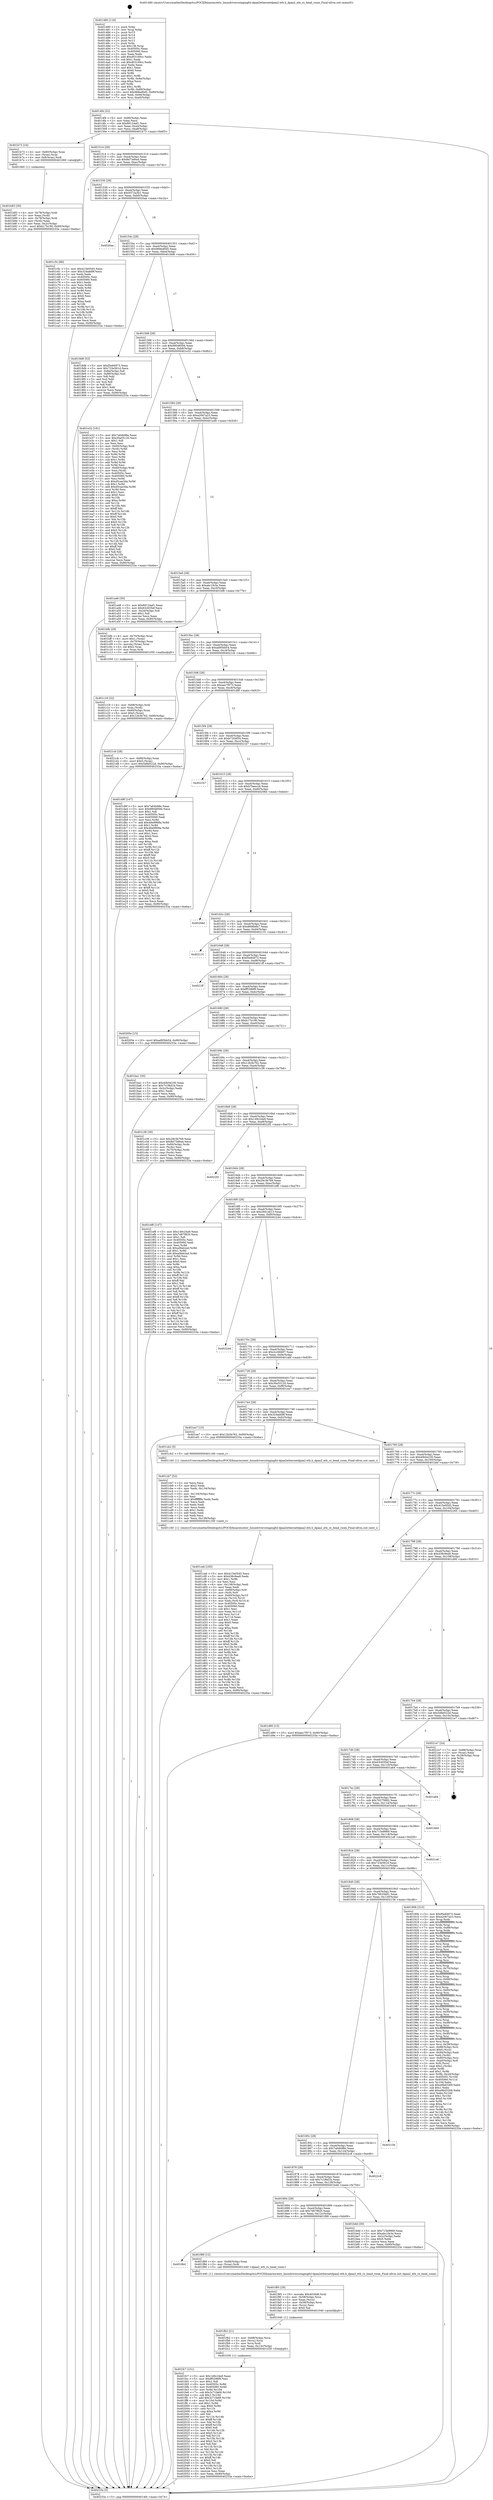 digraph "0x401480" {
  label = "0x401480 (/mnt/c/Users/mathe/Desktop/tcc/POCII/binaries/extr_linuxdriversstagingfsl-dpaa2ethernetdpaa2-eth.h_dpaa2_eth_rx_head_room_Final-ollvm.out::main(0))"
  labelloc = "t"
  node[shape=record]

  Entry [label="",width=0.3,height=0.3,shape=circle,fillcolor=black,style=filled]
  "0x4014f4" [label="{
     0x4014f4 [32]\l
     | [instrs]\l
     &nbsp;&nbsp;0x4014f4 \<+6\>: mov -0x90(%rbp),%eax\l
     &nbsp;&nbsp;0x4014fa \<+2\>: mov %eax,%ecx\l
     &nbsp;&nbsp;0x4014fc \<+6\>: sub $0x89124af1,%ecx\l
     &nbsp;&nbsp;0x401502 \<+6\>: mov %eax,-0xa4(%rbp)\l
     &nbsp;&nbsp;0x401508 \<+6\>: mov %ecx,-0xa8(%rbp)\l
     &nbsp;&nbsp;0x40150e \<+6\>: je 0000000000401b73 \<main+0x6f3\>\l
  }"]
  "0x401b73" [label="{
     0x401b73 [16]\l
     | [instrs]\l
     &nbsp;&nbsp;0x401b73 \<+4\>: mov -0x80(%rbp),%rax\l
     &nbsp;&nbsp;0x401b77 \<+3\>: mov (%rax),%rax\l
     &nbsp;&nbsp;0x401b7a \<+4\>: mov 0x8(%rax),%rdi\l
     &nbsp;&nbsp;0x401b7e \<+5\>: call 0000000000401060 \<atoi@plt\>\l
     | [calls]\l
     &nbsp;&nbsp;0x401060 \{1\} (unknown)\l
  }"]
  "0x401514" [label="{
     0x401514 [28]\l
     | [instrs]\l
     &nbsp;&nbsp;0x401514 \<+5\>: jmp 0000000000401519 \<main+0x99\>\l
     &nbsp;&nbsp;0x401519 \<+6\>: mov -0xa4(%rbp),%eax\l
     &nbsp;&nbsp;0x40151f \<+5\>: sub $0x8d73d6a4,%eax\l
     &nbsp;&nbsp;0x401524 \<+6\>: mov %eax,-0xac(%rbp)\l
     &nbsp;&nbsp;0x40152a \<+6\>: je 0000000000401c5c \<main+0x7dc\>\l
  }"]
  Exit [label="",width=0.3,height=0.3,shape=circle,fillcolor=black,style=filled,peripheries=2]
  "0x401c5c" [label="{
     0x401c5c [86]\l
     | [instrs]\l
     &nbsp;&nbsp;0x401c5c \<+5\>: mov $0x415e05d3,%eax\l
     &nbsp;&nbsp;0x401c61 \<+5\>: mov $0x324add9f,%ecx\l
     &nbsp;&nbsp;0x401c66 \<+2\>: xor %edx,%edx\l
     &nbsp;&nbsp;0x401c68 \<+7\>: mov 0x40505c,%esi\l
     &nbsp;&nbsp;0x401c6f \<+7\>: mov 0x405060,%edi\l
     &nbsp;&nbsp;0x401c76 \<+3\>: sub $0x1,%edx\l
     &nbsp;&nbsp;0x401c79 \<+3\>: mov %esi,%r8d\l
     &nbsp;&nbsp;0x401c7c \<+3\>: add %edx,%r8d\l
     &nbsp;&nbsp;0x401c7f \<+4\>: imul %r8d,%esi\l
     &nbsp;&nbsp;0x401c83 \<+3\>: and $0x1,%esi\l
     &nbsp;&nbsp;0x401c86 \<+3\>: cmp $0x0,%esi\l
     &nbsp;&nbsp;0x401c89 \<+4\>: sete %r9b\l
     &nbsp;&nbsp;0x401c8d \<+3\>: cmp $0xa,%edi\l
     &nbsp;&nbsp;0x401c90 \<+4\>: setl %r10b\l
     &nbsp;&nbsp;0x401c94 \<+3\>: mov %r9b,%r11b\l
     &nbsp;&nbsp;0x401c97 \<+3\>: and %r10b,%r11b\l
     &nbsp;&nbsp;0x401c9a \<+3\>: xor %r10b,%r9b\l
     &nbsp;&nbsp;0x401c9d \<+3\>: or %r9b,%r11b\l
     &nbsp;&nbsp;0x401ca0 \<+4\>: test $0x1,%r11b\l
     &nbsp;&nbsp;0x401ca4 \<+3\>: cmovne %ecx,%eax\l
     &nbsp;&nbsp;0x401ca7 \<+6\>: mov %eax,-0x90(%rbp)\l
     &nbsp;&nbsp;0x401cad \<+5\>: jmp 000000000040233a \<main+0xeba\>\l
  }"]
  "0x401530" [label="{
     0x401530 [28]\l
     | [instrs]\l
     &nbsp;&nbsp;0x401530 \<+5\>: jmp 0000000000401535 \<main+0xb5\>\l
     &nbsp;&nbsp;0x401535 \<+6\>: mov -0xa4(%rbp),%eax\l
     &nbsp;&nbsp;0x40153b \<+5\>: sub $0x9372a3b1,%eax\l
     &nbsp;&nbsp;0x401540 \<+6\>: mov %eax,-0xb0(%rbp)\l
     &nbsp;&nbsp;0x401546 \<+6\>: je 00000000004020aa \<main+0xc2a\>\l
  }"]
  "0x401fc7" [label="{
     0x401fc7 [151]\l
     | [instrs]\l
     &nbsp;&nbsp;0x401fc7 \<+5\>: mov $0x149c24a9,%eax\l
     &nbsp;&nbsp;0x401fcc \<+5\>: mov $0xff5296f9,%esi\l
     &nbsp;&nbsp;0x401fd1 \<+2\>: mov $0x1,%dl\l
     &nbsp;&nbsp;0x401fd3 \<+8\>: mov 0x40505c,%r8d\l
     &nbsp;&nbsp;0x401fdb \<+8\>: mov 0x405060,%r9d\l
     &nbsp;&nbsp;0x401fe3 \<+3\>: mov %r8d,%r10d\l
     &nbsp;&nbsp;0x401fe6 \<+7\>: sub $0x3c71fa69,%r10d\l
     &nbsp;&nbsp;0x401fed \<+4\>: sub $0x1,%r10d\l
     &nbsp;&nbsp;0x401ff1 \<+7\>: add $0x3c71fa69,%r10d\l
     &nbsp;&nbsp;0x401ff8 \<+4\>: imul %r10d,%r8d\l
     &nbsp;&nbsp;0x401ffc \<+4\>: and $0x1,%r8d\l
     &nbsp;&nbsp;0x402000 \<+4\>: cmp $0x0,%r8d\l
     &nbsp;&nbsp;0x402004 \<+4\>: sete %r11b\l
     &nbsp;&nbsp;0x402008 \<+4\>: cmp $0xa,%r9d\l
     &nbsp;&nbsp;0x40200c \<+3\>: setl %bl\l
     &nbsp;&nbsp;0x40200f \<+3\>: mov %r11b,%r14b\l
     &nbsp;&nbsp;0x402012 \<+4\>: xor $0xff,%r14b\l
     &nbsp;&nbsp;0x402016 \<+3\>: mov %bl,%r15b\l
     &nbsp;&nbsp;0x402019 \<+4\>: xor $0xff,%r15b\l
     &nbsp;&nbsp;0x40201d \<+3\>: xor $0x0,%dl\l
     &nbsp;&nbsp;0x402020 \<+3\>: mov %r14b,%r12b\l
     &nbsp;&nbsp;0x402023 \<+4\>: and $0x0,%r12b\l
     &nbsp;&nbsp;0x402027 \<+3\>: and %dl,%r11b\l
     &nbsp;&nbsp;0x40202a \<+3\>: mov %r15b,%r13b\l
     &nbsp;&nbsp;0x40202d \<+4\>: and $0x0,%r13b\l
     &nbsp;&nbsp;0x402031 \<+2\>: and %dl,%bl\l
     &nbsp;&nbsp;0x402033 \<+3\>: or %r11b,%r12b\l
     &nbsp;&nbsp;0x402036 \<+3\>: or %bl,%r13b\l
     &nbsp;&nbsp;0x402039 \<+3\>: xor %r13b,%r12b\l
     &nbsp;&nbsp;0x40203c \<+3\>: or %r15b,%r14b\l
     &nbsp;&nbsp;0x40203f \<+4\>: xor $0xff,%r14b\l
     &nbsp;&nbsp;0x402043 \<+3\>: or $0x0,%dl\l
     &nbsp;&nbsp;0x402046 \<+3\>: and %dl,%r14b\l
     &nbsp;&nbsp;0x402049 \<+3\>: or %r14b,%r12b\l
     &nbsp;&nbsp;0x40204c \<+4\>: test $0x1,%r12b\l
     &nbsp;&nbsp;0x402050 \<+3\>: cmovne %esi,%eax\l
     &nbsp;&nbsp;0x402053 \<+6\>: mov %eax,-0x90(%rbp)\l
     &nbsp;&nbsp;0x402059 \<+5\>: jmp 000000000040233a \<main+0xeba\>\l
  }"]
  "0x4020aa" [label="{
     0x4020aa\l
  }", style=dashed]
  "0x40154c" [label="{
     0x40154c [28]\l
     | [instrs]\l
     &nbsp;&nbsp;0x40154c \<+5\>: jmp 0000000000401551 \<main+0xd1\>\l
     &nbsp;&nbsp;0x401551 \<+6\>: mov -0xa4(%rbp),%eax\l
     &nbsp;&nbsp;0x401557 \<+5\>: sub $0x968ed0d5,%eax\l
     &nbsp;&nbsp;0x40155c \<+6\>: mov %eax,-0xb4(%rbp)\l
     &nbsp;&nbsp;0x401562 \<+6\>: je 00000000004018d6 \<main+0x456\>\l
  }"]
  "0x401fb2" [label="{
     0x401fb2 [21]\l
     | [instrs]\l
     &nbsp;&nbsp;0x401fb2 \<+4\>: mov -0x68(%rbp),%rcx\l
     &nbsp;&nbsp;0x401fb6 \<+3\>: mov (%rcx),%rcx\l
     &nbsp;&nbsp;0x401fb9 \<+3\>: mov %rcx,%rdi\l
     &nbsp;&nbsp;0x401fbc \<+6\>: mov %eax,-0x13c(%rbp)\l
     &nbsp;&nbsp;0x401fc2 \<+5\>: call 0000000000401030 \<free@plt\>\l
     | [calls]\l
     &nbsp;&nbsp;0x401030 \{1\} (unknown)\l
  }"]
  "0x4018d6" [label="{
     0x4018d6 [53]\l
     | [instrs]\l
     &nbsp;&nbsp;0x4018d6 \<+5\>: mov $0xf5e84973,%eax\l
     &nbsp;&nbsp;0x4018db \<+5\>: mov $0x723e561d,%ecx\l
     &nbsp;&nbsp;0x4018e0 \<+6\>: mov -0x8a(%rbp),%dl\l
     &nbsp;&nbsp;0x4018e6 \<+7\>: mov -0x89(%rbp),%sil\l
     &nbsp;&nbsp;0x4018ed \<+3\>: mov %dl,%dil\l
     &nbsp;&nbsp;0x4018f0 \<+3\>: and %sil,%dil\l
     &nbsp;&nbsp;0x4018f3 \<+3\>: xor %sil,%dl\l
     &nbsp;&nbsp;0x4018f6 \<+3\>: or %dl,%dil\l
     &nbsp;&nbsp;0x4018f9 \<+4\>: test $0x1,%dil\l
     &nbsp;&nbsp;0x4018fd \<+3\>: cmovne %ecx,%eax\l
     &nbsp;&nbsp;0x401900 \<+6\>: mov %eax,-0x90(%rbp)\l
     &nbsp;&nbsp;0x401906 \<+5\>: jmp 000000000040233a \<main+0xeba\>\l
  }"]
  "0x401568" [label="{
     0x401568 [28]\l
     | [instrs]\l
     &nbsp;&nbsp;0x401568 \<+5\>: jmp 000000000040156d \<main+0xed\>\l
     &nbsp;&nbsp;0x40156d \<+6\>: mov -0xa4(%rbp),%eax\l
     &nbsp;&nbsp;0x401573 \<+5\>: sub $0x99048594,%eax\l
     &nbsp;&nbsp;0x401578 \<+6\>: mov %eax,-0xb8(%rbp)\l
     &nbsp;&nbsp;0x40157e \<+6\>: je 0000000000401e32 \<main+0x9b2\>\l
  }"]
  "0x40233a" [label="{
     0x40233a [5]\l
     | [instrs]\l
     &nbsp;&nbsp;0x40233a \<+5\>: jmp 00000000004014f4 \<main+0x74\>\l
  }"]
  "0x401480" [label="{
     0x401480 [116]\l
     | [instrs]\l
     &nbsp;&nbsp;0x401480 \<+1\>: push %rbp\l
     &nbsp;&nbsp;0x401481 \<+3\>: mov %rsp,%rbp\l
     &nbsp;&nbsp;0x401484 \<+2\>: push %r15\l
     &nbsp;&nbsp;0x401486 \<+2\>: push %r14\l
     &nbsp;&nbsp;0x401488 \<+2\>: push %r13\l
     &nbsp;&nbsp;0x40148a \<+2\>: push %r12\l
     &nbsp;&nbsp;0x40148c \<+1\>: push %rbx\l
     &nbsp;&nbsp;0x40148d \<+7\>: sub $0x138,%rsp\l
     &nbsp;&nbsp;0x401494 \<+7\>: mov 0x40505c,%eax\l
     &nbsp;&nbsp;0x40149b \<+7\>: mov 0x405060,%ecx\l
     &nbsp;&nbsp;0x4014a2 \<+2\>: mov %eax,%edx\l
     &nbsp;&nbsp;0x4014a4 \<+6\>: add $0xd03169cc,%edx\l
     &nbsp;&nbsp;0x4014aa \<+3\>: sub $0x1,%edx\l
     &nbsp;&nbsp;0x4014ad \<+6\>: sub $0xd03169cc,%edx\l
     &nbsp;&nbsp;0x4014b3 \<+3\>: imul %edx,%eax\l
     &nbsp;&nbsp;0x4014b6 \<+3\>: and $0x1,%eax\l
     &nbsp;&nbsp;0x4014b9 \<+3\>: cmp $0x0,%eax\l
     &nbsp;&nbsp;0x4014bc \<+4\>: sete %r8b\l
     &nbsp;&nbsp;0x4014c0 \<+4\>: and $0x1,%r8b\l
     &nbsp;&nbsp;0x4014c4 \<+7\>: mov %r8b,-0x8a(%rbp)\l
     &nbsp;&nbsp;0x4014cb \<+3\>: cmp $0xa,%ecx\l
     &nbsp;&nbsp;0x4014ce \<+4\>: setl %r8b\l
     &nbsp;&nbsp;0x4014d2 \<+4\>: and $0x1,%r8b\l
     &nbsp;&nbsp;0x4014d6 \<+7\>: mov %r8b,-0x89(%rbp)\l
     &nbsp;&nbsp;0x4014dd \<+10\>: movl $0x968ed0d5,-0x90(%rbp)\l
     &nbsp;&nbsp;0x4014e7 \<+6\>: mov %edi,-0x94(%rbp)\l
     &nbsp;&nbsp;0x4014ed \<+7\>: mov %rsi,-0xa0(%rbp)\l
  }"]
  "0x401f95" [label="{
     0x401f95 [29]\l
     | [instrs]\l
     &nbsp;&nbsp;0x401f95 \<+10\>: movabs $0x4030d6,%rdi\l
     &nbsp;&nbsp;0x401f9f \<+4\>: mov -0x58(%rbp),%rcx\l
     &nbsp;&nbsp;0x401fa3 \<+2\>: mov %eax,(%rcx)\l
     &nbsp;&nbsp;0x401fa5 \<+4\>: mov -0x58(%rbp),%rcx\l
     &nbsp;&nbsp;0x401fa9 \<+2\>: mov (%rcx),%esi\l
     &nbsp;&nbsp;0x401fab \<+2\>: mov $0x0,%al\l
     &nbsp;&nbsp;0x401fad \<+5\>: call 0000000000401040 \<printf@plt\>\l
     | [calls]\l
     &nbsp;&nbsp;0x401040 \{1\} (unknown)\l
  }"]
  "0x401e32" [label="{
     0x401e32 [181]\l
     | [instrs]\l
     &nbsp;&nbsp;0x401e32 \<+5\>: mov $0x7a64b98e,%eax\l
     &nbsp;&nbsp;0x401e37 \<+5\>: mov $0x30a55120,%ecx\l
     &nbsp;&nbsp;0x401e3c \<+2\>: mov $0x1,%dl\l
     &nbsp;&nbsp;0x401e3e \<+2\>: xor %esi,%esi\l
     &nbsp;&nbsp;0x401e40 \<+4\>: mov -0x60(%rbp),%rdi\l
     &nbsp;&nbsp;0x401e44 \<+3\>: mov (%rdi),%r8d\l
     &nbsp;&nbsp;0x401e47 \<+3\>: mov %esi,%r9d\l
     &nbsp;&nbsp;0x401e4a \<+3\>: sub %r8d,%r9d\l
     &nbsp;&nbsp;0x401e4d \<+3\>: mov %esi,%r8d\l
     &nbsp;&nbsp;0x401e50 \<+4\>: sub $0x1,%r8d\l
     &nbsp;&nbsp;0x401e54 \<+3\>: add %r8d,%r9d\l
     &nbsp;&nbsp;0x401e57 \<+3\>: sub %r9d,%esi\l
     &nbsp;&nbsp;0x401e5a \<+4\>: mov -0x60(%rbp),%rdi\l
     &nbsp;&nbsp;0x401e5e \<+2\>: mov %esi,(%rdi)\l
     &nbsp;&nbsp;0x401e60 \<+7\>: mov 0x40505c,%esi\l
     &nbsp;&nbsp;0x401e67 \<+8\>: mov 0x405060,%r8d\l
     &nbsp;&nbsp;0x401e6f \<+3\>: mov %esi,%r9d\l
     &nbsp;&nbsp;0x401e72 \<+7\>: sub $0xd5cae3da,%r9d\l
     &nbsp;&nbsp;0x401e79 \<+4\>: sub $0x1,%r9d\l
     &nbsp;&nbsp;0x401e7d \<+7\>: add $0xd5cae3da,%r9d\l
     &nbsp;&nbsp;0x401e84 \<+4\>: imul %r9d,%esi\l
     &nbsp;&nbsp;0x401e88 \<+3\>: and $0x1,%esi\l
     &nbsp;&nbsp;0x401e8b \<+3\>: cmp $0x0,%esi\l
     &nbsp;&nbsp;0x401e8e \<+4\>: sete %r10b\l
     &nbsp;&nbsp;0x401e92 \<+4\>: cmp $0xa,%r8d\l
     &nbsp;&nbsp;0x401e96 \<+4\>: setl %r11b\l
     &nbsp;&nbsp;0x401e9a \<+3\>: mov %r10b,%bl\l
     &nbsp;&nbsp;0x401e9d \<+3\>: xor $0xff,%bl\l
     &nbsp;&nbsp;0x401ea0 \<+3\>: mov %r11b,%r14b\l
     &nbsp;&nbsp;0x401ea3 \<+4\>: xor $0xff,%r14b\l
     &nbsp;&nbsp;0x401ea7 \<+3\>: xor $0x0,%dl\l
     &nbsp;&nbsp;0x401eaa \<+3\>: mov %bl,%r15b\l
     &nbsp;&nbsp;0x401ead \<+4\>: and $0x0,%r15b\l
     &nbsp;&nbsp;0x401eb1 \<+3\>: and %dl,%r10b\l
     &nbsp;&nbsp;0x401eb4 \<+3\>: mov %r14b,%r12b\l
     &nbsp;&nbsp;0x401eb7 \<+4\>: and $0x0,%r12b\l
     &nbsp;&nbsp;0x401ebb \<+3\>: and %dl,%r11b\l
     &nbsp;&nbsp;0x401ebe \<+3\>: or %r10b,%r15b\l
     &nbsp;&nbsp;0x401ec1 \<+3\>: or %r11b,%r12b\l
     &nbsp;&nbsp;0x401ec4 \<+3\>: xor %r12b,%r15b\l
     &nbsp;&nbsp;0x401ec7 \<+3\>: or %r14b,%bl\l
     &nbsp;&nbsp;0x401eca \<+3\>: xor $0xff,%bl\l
     &nbsp;&nbsp;0x401ecd \<+3\>: or $0x0,%dl\l
     &nbsp;&nbsp;0x401ed0 \<+2\>: and %dl,%bl\l
     &nbsp;&nbsp;0x401ed2 \<+3\>: or %bl,%r15b\l
     &nbsp;&nbsp;0x401ed5 \<+4\>: test $0x1,%r15b\l
     &nbsp;&nbsp;0x401ed9 \<+3\>: cmovne %ecx,%eax\l
     &nbsp;&nbsp;0x401edc \<+6\>: mov %eax,-0x90(%rbp)\l
     &nbsp;&nbsp;0x401ee2 \<+5\>: jmp 000000000040233a \<main+0xeba\>\l
  }"]
  "0x401584" [label="{
     0x401584 [28]\l
     | [instrs]\l
     &nbsp;&nbsp;0x401584 \<+5\>: jmp 0000000000401589 \<main+0x109\>\l
     &nbsp;&nbsp;0x401589 \<+6\>: mov -0xa4(%rbp),%eax\l
     &nbsp;&nbsp;0x40158f \<+5\>: sub $0xa2067a23,%eax\l
     &nbsp;&nbsp;0x401594 \<+6\>: mov %eax,-0xbc(%rbp)\l
     &nbsp;&nbsp;0x40159a \<+6\>: je 0000000000401a46 \<main+0x5c6\>\l
  }"]
  "0x4018b0" [label="{
     0x4018b0\l
  }", style=dashed]
  "0x401a46" [label="{
     0x401a46 [30]\l
     | [instrs]\l
     &nbsp;&nbsp;0x401a46 \<+5\>: mov $0x89124af1,%eax\l
     &nbsp;&nbsp;0x401a4b \<+5\>: mov $0x63c635ef,%ecx\l
     &nbsp;&nbsp;0x401a50 \<+3\>: mov -0x2d(%rbp),%dl\l
     &nbsp;&nbsp;0x401a53 \<+3\>: test $0x1,%dl\l
     &nbsp;&nbsp;0x401a56 \<+3\>: cmovne %ecx,%eax\l
     &nbsp;&nbsp;0x401a59 \<+6\>: mov %eax,-0x90(%rbp)\l
     &nbsp;&nbsp;0x401a5f \<+5\>: jmp 000000000040233a \<main+0xeba\>\l
  }"]
  "0x4015a0" [label="{
     0x4015a0 [28]\l
     | [instrs]\l
     &nbsp;&nbsp;0x4015a0 \<+5\>: jmp 00000000004015a5 \<main+0x125\>\l
     &nbsp;&nbsp;0x4015a5 \<+6\>: mov -0xa4(%rbp),%eax\l
     &nbsp;&nbsp;0x4015ab \<+5\>: sub $0xabc1fe3a,%eax\l
     &nbsp;&nbsp;0x4015b0 \<+6\>: mov %eax,-0xc0(%rbp)\l
     &nbsp;&nbsp;0x4015b6 \<+6\>: je 0000000000401bfb \<main+0x77b\>\l
  }"]
  "0x401f89" [label="{
     0x401f89 [12]\l
     | [instrs]\l
     &nbsp;&nbsp;0x401f89 \<+4\>: mov -0x68(%rbp),%rax\l
     &nbsp;&nbsp;0x401f8d \<+3\>: mov (%rax),%rdi\l
     &nbsp;&nbsp;0x401f90 \<+5\>: call 0000000000401440 \<dpaa2_eth_rx_head_room\>\l
     | [calls]\l
     &nbsp;&nbsp;0x401440 \{1\} (/mnt/c/Users/mathe/Desktop/tcc/POCII/binaries/extr_linuxdriversstagingfsl-dpaa2ethernetdpaa2-eth.h_dpaa2_eth_rx_head_room_Final-ollvm.out::dpaa2_eth_rx_head_room)\l
  }"]
  "0x401bfb" [label="{
     0x401bfb [29]\l
     | [instrs]\l
     &nbsp;&nbsp;0x401bfb \<+4\>: mov -0x70(%rbp),%rax\l
     &nbsp;&nbsp;0x401bff \<+6\>: movl $0x1,(%rax)\l
     &nbsp;&nbsp;0x401c05 \<+4\>: mov -0x70(%rbp),%rax\l
     &nbsp;&nbsp;0x401c09 \<+3\>: movslq (%rax),%rax\l
     &nbsp;&nbsp;0x401c0c \<+4\>: shl $0x2,%rax\l
     &nbsp;&nbsp;0x401c10 \<+3\>: mov %rax,%rdi\l
     &nbsp;&nbsp;0x401c13 \<+5\>: call 0000000000401050 \<malloc@plt\>\l
     | [calls]\l
     &nbsp;&nbsp;0x401050 \{1\} (unknown)\l
  }"]
  "0x4015bc" [label="{
     0x4015bc [28]\l
     | [instrs]\l
     &nbsp;&nbsp;0x4015bc \<+5\>: jmp 00000000004015c1 \<main+0x141\>\l
     &nbsp;&nbsp;0x4015c1 \<+6\>: mov -0xa4(%rbp),%eax\l
     &nbsp;&nbsp;0x4015c7 \<+5\>: sub $0xad95bb54,%eax\l
     &nbsp;&nbsp;0x4015cc \<+6\>: mov %eax,-0xc4(%rbp)\l
     &nbsp;&nbsp;0x4015d2 \<+6\>: je 00000000004021cb \<main+0xd4b\>\l
  }"]
  "0x401ceb" [label="{
     0x401ceb [165]\l
     | [instrs]\l
     &nbsp;&nbsp;0x401ceb \<+5\>: mov $0x415e05d3,%ecx\l
     &nbsp;&nbsp;0x401cf0 \<+5\>: mov $0x438c9ea9,%edx\l
     &nbsp;&nbsp;0x401cf5 \<+3\>: mov $0x1,%r8b\l
     &nbsp;&nbsp;0x401cf8 \<+2\>: xor %esi,%esi\l
     &nbsp;&nbsp;0x401cfa \<+6\>: mov -0x138(%rbp),%edi\l
     &nbsp;&nbsp;0x401d00 \<+3\>: imul %eax,%edi\l
     &nbsp;&nbsp;0x401d03 \<+4\>: mov -0x68(%rbp),%r9\l
     &nbsp;&nbsp;0x401d07 \<+3\>: mov (%r9),%r9\l
     &nbsp;&nbsp;0x401d0a \<+4\>: mov -0x60(%rbp),%r10\l
     &nbsp;&nbsp;0x401d0e \<+3\>: movslq (%r10),%r10\l
     &nbsp;&nbsp;0x401d11 \<+4\>: mov %edi,(%r9,%r10,4)\l
     &nbsp;&nbsp;0x401d15 \<+7\>: mov 0x40505c,%eax\l
     &nbsp;&nbsp;0x401d1c \<+7\>: mov 0x405060,%edi\l
     &nbsp;&nbsp;0x401d23 \<+3\>: sub $0x1,%esi\l
     &nbsp;&nbsp;0x401d26 \<+3\>: mov %eax,%r11d\l
     &nbsp;&nbsp;0x401d29 \<+3\>: add %esi,%r11d\l
     &nbsp;&nbsp;0x401d2c \<+4\>: imul %r11d,%eax\l
     &nbsp;&nbsp;0x401d30 \<+3\>: and $0x1,%eax\l
     &nbsp;&nbsp;0x401d33 \<+3\>: cmp $0x0,%eax\l
     &nbsp;&nbsp;0x401d36 \<+3\>: sete %bl\l
     &nbsp;&nbsp;0x401d39 \<+3\>: cmp $0xa,%edi\l
     &nbsp;&nbsp;0x401d3c \<+4\>: setl %r14b\l
     &nbsp;&nbsp;0x401d40 \<+3\>: mov %bl,%r15b\l
     &nbsp;&nbsp;0x401d43 \<+4\>: xor $0xff,%r15b\l
     &nbsp;&nbsp;0x401d47 \<+3\>: mov %r14b,%r12b\l
     &nbsp;&nbsp;0x401d4a \<+4\>: xor $0xff,%r12b\l
     &nbsp;&nbsp;0x401d4e \<+4\>: xor $0x0,%r8b\l
     &nbsp;&nbsp;0x401d52 \<+3\>: mov %r15b,%r13b\l
     &nbsp;&nbsp;0x401d55 \<+4\>: and $0x0,%r13b\l
     &nbsp;&nbsp;0x401d59 \<+3\>: and %r8b,%bl\l
     &nbsp;&nbsp;0x401d5c \<+3\>: mov %r12b,%al\l
     &nbsp;&nbsp;0x401d5f \<+2\>: and $0x0,%al\l
     &nbsp;&nbsp;0x401d61 \<+3\>: and %r8b,%r14b\l
     &nbsp;&nbsp;0x401d64 \<+3\>: or %bl,%r13b\l
     &nbsp;&nbsp;0x401d67 \<+3\>: or %r14b,%al\l
     &nbsp;&nbsp;0x401d6a \<+3\>: xor %al,%r13b\l
     &nbsp;&nbsp;0x401d6d \<+3\>: or %r12b,%r15b\l
     &nbsp;&nbsp;0x401d70 \<+4\>: xor $0xff,%r15b\l
     &nbsp;&nbsp;0x401d74 \<+4\>: or $0x0,%r8b\l
     &nbsp;&nbsp;0x401d78 \<+3\>: and %r8b,%r15b\l
     &nbsp;&nbsp;0x401d7b \<+3\>: or %r15b,%r13b\l
     &nbsp;&nbsp;0x401d7e \<+4\>: test $0x1,%r13b\l
     &nbsp;&nbsp;0x401d82 \<+3\>: cmovne %edx,%ecx\l
     &nbsp;&nbsp;0x401d85 \<+6\>: mov %ecx,-0x90(%rbp)\l
     &nbsp;&nbsp;0x401d8b \<+5\>: jmp 000000000040233a \<main+0xeba\>\l
  }"]
  "0x4021cb" [label="{
     0x4021cb [28]\l
     | [instrs]\l
     &nbsp;&nbsp;0x4021cb \<+7\>: mov -0x88(%rbp),%rax\l
     &nbsp;&nbsp;0x4021d2 \<+6\>: movl $0x0,(%rax)\l
     &nbsp;&nbsp;0x4021d8 \<+10\>: movl $0x5d8d522d,-0x90(%rbp)\l
     &nbsp;&nbsp;0x4021e2 \<+5\>: jmp 000000000040233a \<main+0xeba\>\l
  }"]
  "0x4015d8" [label="{
     0x4015d8 [28]\l
     | [instrs]\l
     &nbsp;&nbsp;0x4015d8 \<+5\>: jmp 00000000004015dd \<main+0x15d\>\l
     &nbsp;&nbsp;0x4015dd \<+6\>: mov -0xa4(%rbp),%eax\l
     &nbsp;&nbsp;0x4015e3 \<+5\>: sub $0xaec7f573,%eax\l
     &nbsp;&nbsp;0x4015e8 \<+6\>: mov %eax,-0xc8(%rbp)\l
     &nbsp;&nbsp;0x4015ee \<+6\>: je 0000000000401d9f \<main+0x91f\>\l
  }"]
  "0x401cb7" [label="{
     0x401cb7 [52]\l
     | [instrs]\l
     &nbsp;&nbsp;0x401cb7 \<+2\>: xor %ecx,%ecx\l
     &nbsp;&nbsp;0x401cb9 \<+5\>: mov $0x2,%edx\l
     &nbsp;&nbsp;0x401cbe \<+6\>: mov %edx,-0x134(%rbp)\l
     &nbsp;&nbsp;0x401cc4 \<+1\>: cltd\l
     &nbsp;&nbsp;0x401cc5 \<+6\>: mov -0x134(%rbp),%esi\l
     &nbsp;&nbsp;0x401ccb \<+2\>: idiv %esi\l
     &nbsp;&nbsp;0x401ccd \<+6\>: imul $0xfffffffe,%edx,%edx\l
     &nbsp;&nbsp;0x401cd3 \<+2\>: mov %ecx,%edi\l
     &nbsp;&nbsp;0x401cd5 \<+2\>: sub %edx,%edi\l
     &nbsp;&nbsp;0x401cd7 \<+2\>: mov %ecx,%edx\l
     &nbsp;&nbsp;0x401cd9 \<+3\>: sub $0x1,%edx\l
     &nbsp;&nbsp;0x401cdc \<+2\>: add %edx,%edi\l
     &nbsp;&nbsp;0x401cde \<+2\>: sub %edi,%ecx\l
     &nbsp;&nbsp;0x401ce0 \<+6\>: mov %ecx,-0x138(%rbp)\l
     &nbsp;&nbsp;0x401ce6 \<+5\>: call 0000000000401160 \<next_i\>\l
     | [calls]\l
     &nbsp;&nbsp;0x401160 \{1\} (/mnt/c/Users/mathe/Desktop/tcc/POCII/binaries/extr_linuxdriversstagingfsl-dpaa2ethernetdpaa2-eth.h_dpaa2_eth_rx_head_room_Final-ollvm.out::next_i)\l
  }"]
  "0x401d9f" [label="{
     0x401d9f [147]\l
     | [instrs]\l
     &nbsp;&nbsp;0x401d9f \<+5\>: mov $0x7a64b98e,%eax\l
     &nbsp;&nbsp;0x401da4 \<+5\>: mov $0x99048594,%ecx\l
     &nbsp;&nbsp;0x401da9 \<+2\>: mov $0x1,%dl\l
     &nbsp;&nbsp;0x401dab \<+7\>: mov 0x40505c,%esi\l
     &nbsp;&nbsp;0x401db2 \<+7\>: mov 0x405060,%edi\l
     &nbsp;&nbsp;0x401db9 \<+3\>: mov %esi,%r8d\l
     &nbsp;&nbsp;0x401dbc \<+7\>: add $0x46e9968a,%r8d\l
     &nbsp;&nbsp;0x401dc3 \<+4\>: sub $0x1,%r8d\l
     &nbsp;&nbsp;0x401dc7 \<+7\>: sub $0x46e9968a,%r8d\l
     &nbsp;&nbsp;0x401dce \<+4\>: imul %r8d,%esi\l
     &nbsp;&nbsp;0x401dd2 \<+3\>: and $0x1,%esi\l
     &nbsp;&nbsp;0x401dd5 \<+3\>: cmp $0x0,%esi\l
     &nbsp;&nbsp;0x401dd8 \<+4\>: sete %r9b\l
     &nbsp;&nbsp;0x401ddc \<+3\>: cmp $0xa,%edi\l
     &nbsp;&nbsp;0x401ddf \<+4\>: setl %r10b\l
     &nbsp;&nbsp;0x401de3 \<+3\>: mov %r9b,%r11b\l
     &nbsp;&nbsp;0x401de6 \<+4\>: xor $0xff,%r11b\l
     &nbsp;&nbsp;0x401dea \<+3\>: mov %r10b,%bl\l
     &nbsp;&nbsp;0x401ded \<+3\>: xor $0xff,%bl\l
     &nbsp;&nbsp;0x401df0 \<+3\>: xor $0x0,%dl\l
     &nbsp;&nbsp;0x401df3 \<+3\>: mov %r11b,%r14b\l
     &nbsp;&nbsp;0x401df6 \<+4\>: and $0x0,%r14b\l
     &nbsp;&nbsp;0x401dfa \<+3\>: and %dl,%r9b\l
     &nbsp;&nbsp;0x401dfd \<+3\>: mov %bl,%r15b\l
     &nbsp;&nbsp;0x401e00 \<+4\>: and $0x0,%r15b\l
     &nbsp;&nbsp;0x401e04 \<+3\>: and %dl,%r10b\l
     &nbsp;&nbsp;0x401e07 \<+3\>: or %r9b,%r14b\l
     &nbsp;&nbsp;0x401e0a \<+3\>: or %r10b,%r15b\l
     &nbsp;&nbsp;0x401e0d \<+3\>: xor %r15b,%r14b\l
     &nbsp;&nbsp;0x401e10 \<+3\>: or %bl,%r11b\l
     &nbsp;&nbsp;0x401e13 \<+4\>: xor $0xff,%r11b\l
     &nbsp;&nbsp;0x401e17 \<+3\>: or $0x0,%dl\l
     &nbsp;&nbsp;0x401e1a \<+3\>: and %dl,%r11b\l
     &nbsp;&nbsp;0x401e1d \<+3\>: or %r11b,%r14b\l
     &nbsp;&nbsp;0x401e20 \<+4\>: test $0x1,%r14b\l
     &nbsp;&nbsp;0x401e24 \<+3\>: cmovne %ecx,%eax\l
     &nbsp;&nbsp;0x401e27 \<+6\>: mov %eax,-0x90(%rbp)\l
     &nbsp;&nbsp;0x401e2d \<+5\>: jmp 000000000040233a \<main+0xeba\>\l
  }"]
  "0x4015f4" [label="{
     0x4015f4 [28]\l
     | [instrs]\l
     &nbsp;&nbsp;0x4015f4 \<+5\>: jmp 00000000004015f9 \<main+0x179\>\l
     &nbsp;&nbsp;0x4015f9 \<+6\>: mov -0xa4(%rbp),%eax\l
     &nbsp;&nbsp;0x4015ff \<+5\>: sub $0xb7204f34,%eax\l
     &nbsp;&nbsp;0x401604 \<+6\>: mov %eax,-0xcc(%rbp)\l
     &nbsp;&nbsp;0x40160a \<+6\>: je 00000000004021b7 \<main+0xd37\>\l
  }"]
  "0x401c18" [label="{
     0x401c18 [32]\l
     | [instrs]\l
     &nbsp;&nbsp;0x401c18 \<+4\>: mov -0x68(%rbp),%rdi\l
     &nbsp;&nbsp;0x401c1c \<+3\>: mov %rax,(%rdi)\l
     &nbsp;&nbsp;0x401c1f \<+4\>: mov -0x60(%rbp),%rax\l
     &nbsp;&nbsp;0x401c23 \<+6\>: movl $0x0,(%rax)\l
     &nbsp;&nbsp;0x401c29 \<+10\>: movl $0x12b3b762,-0x90(%rbp)\l
     &nbsp;&nbsp;0x401c33 \<+5\>: jmp 000000000040233a \<main+0xeba\>\l
  }"]
  "0x4021b7" [label="{
     0x4021b7\l
  }", style=dashed]
  "0x401610" [label="{
     0x401610 [28]\l
     | [instrs]\l
     &nbsp;&nbsp;0x401610 \<+5\>: jmp 0000000000401615 \<main+0x195\>\l
     &nbsp;&nbsp;0x401615 \<+6\>: mov -0xa4(%rbp),%eax\l
     &nbsp;&nbsp;0x40161b \<+5\>: sub $0xb7beeccb,%eax\l
     &nbsp;&nbsp;0x401620 \<+6\>: mov %eax,-0xd0(%rbp)\l
     &nbsp;&nbsp;0x401626 \<+6\>: je 000000000040206d \<main+0xbed\>\l
  }"]
  "0x401894" [label="{
     0x401894 [28]\l
     | [instrs]\l
     &nbsp;&nbsp;0x401894 \<+5\>: jmp 0000000000401899 \<main+0x419\>\l
     &nbsp;&nbsp;0x401899 \<+6\>: mov -0xa4(%rbp),%eax\l
     &nbsp;&nbsp;0x40189f \<+5\>: sub $0x7d67f820,%eax\l
     &nbsp;&nbsp;0x4018a4 \<+6\>: mov %eax,-0x12c(%rbp)\l
     &nbsp;&nbsp;0x4018aa \<+6\>: je 0000000000401f89 \<main+0xb09\>\l
  }"]
  "0x40206d" [label="{
     0x40206d\l
  }", style=dashed]
  "0x40162c" [label="{
     0x40162c [28]\l
     | [instrs]\l
     &nbsp;&nbsp;0x40162c \<+5\>: jmp 0000000000401631 \<main+0x1b1\>\l
     &nbsp;&nbsp;0x401631 \<+6\>: mov -0xa4(%rbp),%eax\l
     &nbsp;&nbsp;0x401637 \<+5\>: sub $0xd608b8a7,%eax\l
     &nbsp;&nbsp;0x40163c \<+6\>: mov %eax,-0xd4(%rbp)\l
     &nbsp;&nbsp;0x401642 \<+6\>: je 0000000000402131 \<main+0xcb1\>\l
  }"]
  "0x401bdd" [label="{
     0x401bdd [30]\l
     | [instrs]\l
     &nbsp;&nbsp;0x401bdd \<+5\>: mov $0x715e9969,%eax\l
     &nbsp;&nbsp;0x401be2 \<+5\>: mov $0xabc1fe3a,%ecx\l
     &nbsp;&nbsp;0x401be7 \<+3\>: mov -0x2c(%rbp),%edx\l
     &nbsp;&nbsp;0x401bea \<+3\>: cmp $0x0,%edx\l
     &nbsp;&nbsp;0x401bed \<+3\>: cmove %ecx,%eax\l
     &nbsp;&nbsp;0x401bf0 \<+6\>: mov %eax,-0x90(%rbp)\l
     &nbsp;&nbsp;0x401bf6 \<+5\>: jmp 000000000040233a \<main+0xeba\>\l
  }"]
  "0x402131" [label="{
     0x402131\l
  }", style=dashed]
  "0x401648" [label="{
     0x401648 [28]\l
     | [instrs]\l
     &nbsp;&nbsp;0x401648 \<+5\>: jmp 000000000040164d \<main+0x1cd\>\l
     &nbsp;&nbsp;0x40164d \<+6\>: mov -0xa4(%rbp),%eax\l
     &nbsp;&nbsp;0x401653 \<+5\>: sub $0xf5e84973,%eax\l
     &nbsp;&nbsp;0x401658 \<+6\>: mov %eax,-0xd8(%rbp)\l
     &nbsp;&nbsp;0x40165e \<+6\>: je 00000000004021ff \<main+0xd7f\>\l
  }"]
  "0x401878" [label="{
     0x401878 [28]\l
     | [instrs]\l
     &nbsp;&nbsp;0x401878 \<+5\>: jmp 000000000040187d \<main+0x3fd\>\l
     &nbsp;&nbsp;0x40187d \<+6\>: mov -0xa4(%rbp),%eax\l
     &nbsp;&nbsp;0x401883 \<+5\>: sub $0x7c1f6d1b,%eax\l
     &nbsp;&nbsp;0x401888 \<+6\>: mov %eax,-0x128(%rbp)\l
     &nbsp;&nbsp;0x40188e \<+6\>: je 0000000000401bdd \<main+0x75d\>\l
  }"]
  "0x4021ff" [label="{
     0x4021ff\l
  }", style=dashed]
  "0x401664" [label="{
     0x401664 [28]\l
     | [instrs]\l
     &nbsp;&nbsp;0x401664 \<+5\>: jmp 0000000000401669 \<main+0x1e9\>\l
     &nbsp;&nbsp;0x401669 \<+6\>: mov -0xa4(%rbp),%eax\l
     &nbsp;&nbsp;0x40166f \<+5\>: sub $0xff5296f9,%eax\l
     &nbsp;&nbsp;0x401674 \<+6\>: mov %eax,-0xdc(%rbp)\l
     &nbsp;&nbsp;0x40167a \<+6\>: je 000000000040205e \<main+0xbde\>\l
  }"]
  "0x4022c8" [label="{
     0x4022c8\l
  }", style=dashed]
  "0x40205e" [label="{
     0x40205e [15]\l
     | [instrs]\l
     &nbsp;&nbsp;0x40205e \<+10\>: movl $0xad95bb54,-0x90(%rbp)\l
     &nbsp;&nbsp;0x402068 \<+5\>: jmp 000000000040233a \<main+0xeba\>\l
  }"]
  "0x401680" [label="{
     0x401680 [28]\l
     | [instrs]\l
     &nbsp;&nbsp;0x401680 \<+5\>: jmp 0000000000401685 \<main+0x205\>\l
     &nbsp;&nbsp;0x401685 \<+6\>: mov -0xa4(%rbp),%eax\l
     &nbsp;&nbsp;0x40168b \<+5\>: sub $0xb17b190,%eax\l
     &nbsp;&nbsp;0x401690 \<+6\>: mov %eax,-0xe0(%rbp)\l
     &nbsp;&nbsp;0x401696 \<+6\>: je 0000000000401ba1 \<main+0x721\>\l
  }"]
  "0x40185c" [label="{
     0x40185c [28]\l
     | [instrs]\l
     &nbsp;&nbsp;0x40185c \<+5\>: jmp 0000000000401861 \<main+0x3e1\>\l
     &nbsp;&nbsp;0x401861 \<+6\>: mov -0xa4(%rbp),%eax\l
     &nbsp;&nbsp;0x401867 \<+5\>: sub $0x7a64b98e,%eax\l
     &nbsp;&nbsp;0x40186c \<+6\>: mov %eax,-0x124(%rbp)\l
     &nbsp;&nbsp;0x401872 \<+6\>: je 00000000004022c8 \<main+0xe48\>\l
  }"]
  "0x401ba1" [label="{
     0x401ba1 [30]\l
     | [instrs]\l
     &nbsp;&nbsp;0x401ba1 \<+5\>: mov $0x40b5e230,%eax\l
     &nbsp;&nbsp;0x401ba6 \<+5\>: mov $0x7c1f6d1b,%ecx\l
     &nbsp;&nbsp;0x401bab \<+3\>: mov -0x2c(%rbp),%edx\l
     &nbsp;&nbsp;0x401bae \<+3\>: cmp $0x1,%edx\l
     &nbsp;&nbsp;0x401bb1 \<+3\>: cmovl %ecx,%eax\l
     &nbsp;&nbsp;0x401bb4 \<+6\>: mov %eax,-0x90(%rbp)\l
     &nbsp;&nbsp;0x401bba \<+5\>: jmp 000000000040233a \<main+0xeba\>\l
  }"]
  "0x40169c" [label="{
     0x40169c [28]\l
     | [instrs]\l
     &nbsp;&nbsp;0x40169c \<+5\>: jmp 00000000004016a1 \<main+0x221\>\l
     &nbsp;&nbsp;0x4016a1 \<+6\>: mov -0xa4(%rbp),%eax\l
     &nbsp;&nbsp;0x4016a7 \<+5\>: sub $0x12b3b762,%eax\l
     &nbsp;&nbsp;0x4016ac \<+6\>: mov %eax,-0xe4(%rbp)\l
     &nbsp;&nbsp;0x4016b2 \<+6\>: je 0000000000401c38 \<main+0x7b8\>\l
  }"]
  "0x40215b" [label="{
     0x40215b\l
  }", style=dashed]
  "0x401c38" [label="{
     0x401c38 [36]\l
     | [instrs]\l
     &nbsp;&nbsp;0x401c38 \<+5\>: mov $0x29c3b769,%eax\l
     &nbsp;&nbsp;0x401c3d \<+5\>: mov $0x8d73d6a4,%ecx\l
     &nbsp;&nbsp;0x401c42 \<+4\>: mov -0x60(%rbp),%rdx\l
     &nbsp;&nbsp;0x401c46 \<+2\>: mov (%rdx),%esi\l
     &nbsp;&nbsp;0x401c48 \<+4\>: mov -0x70(%rbp),%rdx\l
     &nbsp;&nbsp;0x401c4c \<+2\>: cmp (%rdx),%esi\l
     &nbsp;&nbsp;0x401c4e \<+3\>: cmovl %ecx,%eax\l
     &nbsp;&nbsp;0x401c51 \<+6\>: mov %eax,-0x90(%rbp)\l
     &nbsp;&nbsp;0x401c57 \<+5\>: jmp 000000000040233a \<main+0xeba\>\l
  }"]
  "0x4016b8" [label="{
     0x4016b8 [28]\l
     | [instrs]\l
     &nbsp;&nbsp;0x4016b8 \<+5\>: jmp 00000000004016bd \<main+0x23d\>\l
     &nbsp;&nbsp;0x4016bd \<+6\>: mov -0xa4(%rbp),%eax\l
     &nbsp;&nbsp;0x4016c3 \<+5\>: sub $0x149c24a9,%eax\l
     &nbsp;&nbsp;0x4016c8 \<+6\>: mov %eax,-0xe8(%rbp)\l
     &nbsp;&nbsp;0x4016ce \<+6\>: je 00000000004022f2 \<main+0xe72\>\l
  }"]
  "0x401b83" [label="{
     0x401b83 [30]\l
     | [instrs]\l
     &nbsp;&nbsp;0x401b83 \<+4\>: mov -0x78(%rbp),%rdi\l
     &nbsp;&nbsp;0x401b87 \<+2\>: mov %eax,(%rdi)\l
     &nbsp;&nbsp;0x401b89 \<+4\>: mov -0x78(%rbp),%rdi\l
     &nbsp;&nbsp;0x401b8d \<+2\>: mov (%rdi),%eax\l
     &nbsp;&nbsp;0x401b8f \<+3\>: mov %eax,-0x2c(%rbp)\l
     &nbsp;&nbsp;0x401b92 \<+10\>: movl $0xb17b190,-0x90(%rbp)\l
     &nbsp;&nbsp;0x401b9c \<+5\>: jmp 000000000040233a \<main+0xeba\>\l
  }"]
  "0x4022f2" [label="{
     0x4022f2\l
  }", style=dashed]
  "0x4016d4" [label="{
     0x4016d4 [28]\l
     | [instrs]\l
     &nbsp;&nbsp;0x4016d4 \<+5\>: jmp 00000000004016d9 \<main+0x259\>\l
     &nbsp;&nbsp;0x4016d9 \<+6\>: mov -0xa4(%rbp),%eax\l
     &nbsp;&nbsp;0x4016df \<+5\>: sub $0x29c3b769,%eax\l
     &nbsp;&nbsp;0x4016e4 \<+6\>: mov %eax,-0xec(%rbp)\l
     &nbsp;&nbsp;0x4016ea \<+6\>: je 0000000000401ef6 \<main+0xa76\>\l
  }"]
  "0x401840" [label="{
     0x401840 [28]\l
     | [instrs]\l
     &nbsp;&nbsp;0x401840 \<+5\>: jmp 0000000000401845 \<main+0x3c5\>\l
     &nbsp;&nbsp;0x401845 \<+6\>: mov -0xa4(%rbp),%eax\l
     &nbsp;&nbsp;0x40184b \<+5\>: sub $0x76635b91,%eax\l
     &nbsp;&nbsp;0x401850 \<+6\>: mov %eax,-0x120(%rbp)\l
     &nbsp;&nbsp;0x401856 \<+6\>: je 000000000040215b \<main+0xcdb\>\l
  }"]
  "0x401ef6" [label="{
     0x401ef6 [147]\l
     | [instrs]\l
     &nbsp;&nbsp;0x401ef6 \<+5\>: mov $0x149c24a9,%eax\l
     &nbsp;&nbsp;0x401efb \<+5\>: mov $0x7d67f820,%ecx\l
     &nbsp;&nbsp;0x401f00 \<+2\>: mov $0x1,%dl\l
     &nbsp;&nbsp;0x401f02 \<+7\>: mov 0x40505c,%esi\l
     &nbsp;&nbsp;0x401f09 \<+7\>: mov 0x405060,%edi\l
     &nbsp;&nbsp;0x401f10 \<+3\>: mov %esi,%r8d\l
     &nbsp;&nbsp;0x401f13 \<+7\>: sub $0xa0fab2ad,%r8d\l
     &nbsp;&nbsp;0x401f1a \<+4\>: sub $0x1,%r8d\l
     &nbsp;&nbsp;0x401f1e \<+7\>: add $0xa0fab2ad,%r8d\l
     &nbsp;&nbsp;0x401f25 \<+4\>: imul %r8d,%esi\l
     &nbsp;&nbsp;0x401f29 \<+3\>: and $0x1,%esi\l
     &nbsp;&nbsp;0x401f2c \<+3\>: cmp $0x0,%esi\l
     &nbsp;&nbsp;0x401f2f \<+4\>: sete %r9b\l
     &nbsp;&nbsp;0x401f33 \<+3\>: cmp $0xa,%edi\l
     &nbsp;&nbsp;0x401f36 \<+4\>: setl %r10b\l
     &nbsp;&nbsp;0x401f3a \<+3\>: mov %r9b,%r11b\l
     &nbsp;&nbsp;0x401f3d \<+4\>: xor $0xff,%r11b\l
     &nbsp;&nbsp;0x401f41 \<+3\>: mov %r10b,%bl\l
     &nbsp;&nbsp;0x401f44 \<+3\>: xor $0xff,%bl\l
     &nbsp;&nbsp;0x401f47 \<+3\>: xor $0x1,%dl\l
     &nbsp;&nbsp;0x401f4a \<+3\>: mov %r11b,%r14b\l
     &nbsp;&nbsp;0x401f4d \<+4\>: and $0xff,%r14b\l
     &nbsp;&nbsp;0x401f51 \<+3\>: and %dl,%r9b\l
     &nbsp;&nbsp;0x401f54 \<+3\>: mov %bl,%r15b\l
     &nbsp;&nbsp;0x401f57 \<+4\>: and $0xff,%r15b\l
     &nbsp;&nbsp;0x401f5b \<+3\>: and %dl,%r10b\l
     &nbsp;&nbsp;0x401f5e \<+3\>: or %r9b,%r14b\l
     &nbsp;&nbsp;0x401f61 \<+3\>: or %r10b,%r15b\l
     &nbsp;&nbsp;0x401f64 \<+3\>: xor %r15b,%r14b\l
     &nbsp;&nbsp;0x401f67 \<+3\>: or %bl,%r11b\l
     &nbsp;&nbsp;0x401f6a \<+4\>: xor $0xff,%r11b\l
     &nbsp;&nbsp;0x401f6e \<+3\>: or $0x1,%dl\l
     &nbsp;&nbsp;0x401f71 \<+3\>: and %dl,%r11b\l
     &nbsp;&nbsp;0x401f74 \<+3\>: or %r11b,%r14b\l
     &nbsp;&nbsp;0x401f77 \<+4\>: test $0x1,%r14b\l
     &nbsp;&nbsp;0x401f7b \<+3\>: cmovne %ecx,%eax\l
     &nbsp;&nbsp;0x401f7e \<+6\>: mov %eax,-0x90(%rbp)\l
     &nbsp;&nbsp;0x401f84 \<+5\>: jmp 000000000040233a \<main+0xeba\>\l
  }"]
  "0x4016f0" [label="{
     0x4016f0 [28]\l
     | [instrs]\l
     &nbsp;&nbsp;0x4016f0 \<+5\>: jmp 00000000004016f5 \<main+0x275\>\l
     &nbsp;&nbsp;0x4016f5 \<+6\>: mov -0xa4(%rbp),%eax\l
     &nbsp;&nbsp;0x4016fb \<+5\>: sub $0x29d1eb13,%eax\l
     &nbsp;&nbsp;0x401700 \<+6\>: mov %eax,-0xf0(%rbp)\l
     &nbsp;&nbsp;0x401706 \<+6\>: je 0000000000402244 \<main+0xdc4\>\l
  }"]
  "0x40190b" [label="{
     0x40190b [315]\l
     | [instrs]\l
     &nbsp;&nbsp;0x40190b \<+5\>: mov $0xf5e84973,%eax\l
     &nbsp;&nbsp;0x401910 \<+5\>: mov $0xa2067a23,%ecx\l
     &nbsp;&nbsp;0x401915 \<+3\>: mov %rsp,%rdx\l
     &nbsp;&nbsp;0x401918 \<+4\>: add $0xfffffffffffffff0,%rdx\l
     &nbsp;&nbsp;0x40191c \<+3\>: mov %rdx,%rsp\l
     &nbsp;&nbsp;0x40191f \<+7\>: mov %rdx,-0x88(%rbp)\l
     &nbsp;&nbsp;0x401926 \<+3\>: mov %rsp,%rdx\l
     &nbsp;&nbsp;0x401929 \<+4\>: add $0xfffffffffffffff0,%rdx\l
     &nbsp;&nbsp;0x40192d \<+3\>: mov %rdx,%rsp\l
     &nbsp;&nbsp;0x401930 \<+3\>: mov %rsp,%rsi\l
     &nbsp;&nbsp;0x401933 \<+4\>: add $0xfffffffffffffff0,%rsi\l
     &nbsp;&nbsp;0x401937 \<+3\>: mov %rsi,%rsp\l
     &nbsp;&nbsp;0x40193a \<+4\>: mov %rsi,-0x80(%rbp)\l
     &nbsp;&nbsp;0x40193e \<+3\>: mov %rsp,%rsi\l
     &nbsp;&nbsp;0x401941 \<+4\>: add $0xfffffffffffffff0,%rsi\l
     &nbsp;&nbsp;0x401945 \<+3\>: mov %rsi,%rsp\l
     &nbsp;&nbsp;0x401948 \<+4\>: mov %rsi,-0x78(%rbp)\l
     &nbsp;&nbsp;0x40194c \<+3\>: mov %rsp,%rsi\l
     &nbsp;&nbsp;0x40194f \<+4\>: add $0xfffffffffffffff0,%rsi\l
     &nbsp;&nbsp;0x401953 \<+3\>: mov %rsi,%rsp\l
     &nbsp;&nbsp;0x401956 \<+4\>: mov %rsi,-0x70(%rbp)\l
     &nbsp;&nbsp;0x40195a \<+3\>: mov %rsp,%rsi\l
     &nbsp;&nbsp;0x40195d \<+4\>: add $0xfffffffffffffff0,%rsi\l
     &nbsp;&nbsp;0x401961 \<+3\>: mov %rsi,%rsp\l
     &nbsp;&nbsp;0x401964 \<+4\>: mov %rsi,-0x68(%rbp)\l
     &nbsp;&nbsp;0x401968 \<+3\>: mov %rsp,%rsi\l
     &nbsp;&nbsp;0x40196b \<+4\>: add $0xfffffffffffffff0,%rsi\l
     &nbsp;&nbsp;0x40196f \<+3\>: mov %rsi,%rsp\l
     &nbsp;&nbsp;0x401972 \<+4\>: mov %rsi,-0x60(%rbp)\l
     &nbsp;&nbsp;0x401976 \<+3\>: mov %rsp,%rsi\l
     &nbsp;&nbsp;0x401979 \<+4\>: add $0xfffffffffffffff0,%rsi\l
     &nbsp;&nbsp;0x40197d \<+3\>: mov %rsi,%rsp\l
     &nbsp;&nbsp;0x401980 \<+4\>: mov %rsi,-0x58(%rbp)\l
     &nbsp;&nbsp;0x401984 \<+3\>: mov %rsp,%rsi\l
     &nbsp;&nbsp;0x401987 \<+4\>: add $0xfffffffffffffff0,%rsi\l
     &nbsp;&nbsp;0x40198b \<+3\>: mov %rsi,%rsp\l
     &nbsp;&nbsp;0x40198e \<+4\>: mov %rsi,-0x50(%rbp)\l
     &nbsp;&nbsp;0x401992 \<+3\>: mov %rsp,%rsi\l
     &nbsp;&nbsp;0x401995 \<+4\>: add $0xfffffffffffffff0,%rsi\l
     &nbsp;&nbsp;0x401999 \<+3\>: mov %rsi,%rsp\l
     &nbsp;&nbsp;0x40199c \<+4\>: mov %rsi,-0x48(%rbp)\l
     &nbsp;&nbsp;0x4019a0 \<+3\>: mov %rsp,%rsi\l
     &nbsp;&nbsp;0x4019a3 \<+4\>: add $0xfffffffffffffff0,%rsi\l
     &nbsp;&nbsp;0x4019a7 \<+3\>: mov %rsi,%rsp\l
     &nbsp;&nbsp;0x4019aa \<+4\>: mov %rsi,-0x40(%rbp)\l
     &nbsp;&nbsp;0x4019ae \<+3\>: mov %rsp,%rsi\l
     &nbsp;&nbsp;0x4019b1 \<+4\>: add $0xfffffffffffffff0,%rsi\l
     &nbsp;&nbsp;0x4019b5 \<+3\>: mov %rsi,%rsp\l
     &nbsp;&nbsp;0x4019b8 \<+4\>: mov %rsi,-0x38(%rbp)\l
     &nbsp;&nbsp;0x4019bc \<+7\>: mov -0x88(%rbp),%rsi\l
     &nbsp;&nbsp;0x4019c3 \<+6\>: movl $0x0,(%rsi)\l
     &nbsp;&nbsp;0x4019c9 \<+6\>: mov -0x94(%rbp),%edi\l
     &nbsp;&nbsp;0x4019cf \<+2\>: mov %edi,(%rdx)\l
     &nbsp;&nbsp;0x4019d1 \<+4\>: mov -0x80(%rbp),%rsi\l
     &nbsp;&nbsp;0x4019d5 \<+7\>: mov -0xa0(%rbp),%r8\l
     &nbsp;&nbsp;0x4019dc \<+3\>: mov %r8,(%rsi)\l
     &nbsp;&nbsp;0x4019df \<+3\>: cmpl $0x2,(%rdx)\l
     &nbsp;&nbsp;0x4019e2 \<+4\>: setne %r9b\l
     &nbsp;&nbsp;0x4019e6 \<+4\>: and $0x1,%r9b\l
     &nbsp;&nbsp;0x4019ea \<+4\>: mov %r9b,-0x2d(%rbp)\l
     &nbsp;&nbsp;0x4019ee \<+8\>: mov 0x40505c,%r10d\l
     &nbsp;&nbsp;0x4019f6 \<+8\>: mov 0x405060,%r11d\l
     &nbsp;&nbsp;0x4019fe \<+3\>: mov %r10d,%ebx\l
     &nbsp;&nbsp;0x401a01 \<+6\>: sub $0xe9bd3269,%ebx\l
     &nbsp;&nbsp;0x401a07 \<+3\>: sub $0x1,%ebx\l
     &nbsp;&nbsp;0x401a0a \<+6\>: add $0xe9bd3269,%ebx\l
     &nbsp;&nbsp;0x401a10 \<+4\>: imul %ebx,%r10d\l
     &nbsp;&nbsp;0x401a14 \<+4\>: and $0x1,%r10d\l
     &nbsp;&nbsp;0x401a18 \<+4\>: cmp $0x0,%r10d\l
     &nbsp;&nbsp;0x401a1c \<+4\>: sete %r9b\l
     &nbsp;&nbsp;0x401a20 \<+4\>: cmp $0xa,%r11d\l
     &nbsp;&nbsp;0x401a24 \<+4\>: setl %r14b\l
     &nbsp;&nbsp;0x401a28 \<+3\>: mov %r9b,%r15b\l
     &nbsp;&nbsp;0x401a2b \<+3\>: and %r14b,%r15b\l
     &nbsp;&nbsp;0x401a2e \<+3\>: xor %r14b,%r9b\l
     &nbsp;&nbsp;0x401a31 \<+3\>: or %r9b,%r15b\l
     &nbsp;&nbsp;0x401a34 \<+4\>: test $0x1,%r15b\l
     &nbsp;&nbsp;0x401a38 \<+3\>: cmovne %ecx,%eax\l
     &nbsp;&nbsp;0x401a3b \<+6\>: mov %eax,-0x90(%rbp)\l
     &nbsp;&nbsp;0x401a41 \<+5\>: jmp 000000000040233a \<main+0xeba\>\l
  }"]
  "0x402244" [label="{
     0x402244\l
  }", style=dashed]
  "0x40170c" [label="{
     0x40170c [28]\l
     | [instrs]\l
     &nbsp;&nbsp;0x40170c \<+5\>: jmp 0000000000401711 \<main+0x291\>\l
     &nbsp;&nbsp;0x401711 \<+6\>: mov -0xa4(%rbp),%eax\l
     &nbsp;&nbsp;0x401717 \<+5\>: sub $0x2cc66b97,%eax\l
     &nbsp;&nbsp;0x40171c \<+6\>: mov %eax,-0xf4(%rbp)\l
     &nbsp;&nbsp;0x401722 \<+6\>: je 0000000000401abf \<main+0x63f\>\l
  }"]
  "0x401824" [label="{
     0x401824 [28]\l
     | [instrs]\l
     &nbsp;&nbsp;0x401824 \<+5\>: jmp 0000000000401829 \<main+0x3a9\>\l
     &nbsp;&nbsp;0x401829 \<+6\>: mov -0xa4(%rbp),%eax\l
     &nbsp;&nbsp;0x40182f \<+5\>: sub $0x723e561d,%eax\l
     &nbsp;&nbsp;0x401834 \<+6\>: mov %eax,-0x11c(%rbp)\l
     &nbsp;&nbsp;0x40183a \<+6\>: je 000000000040190b \<main+0x48b\>\l
  }"]
  "0x401abf" [label="{
     0x401abf\l
  }", style=dashed]
  "0x401728" [label="{
     0x401728 [28]\l
     | [instrs]\l
     &nbsp;&nbsp;0x401728 \<+5\>: jmp 000000000040172d \<main+0x2ad\>\l
     &nbsp;&nbsp;0x40172d \<+6\>: mov -0xa4(%rbp),%eax\l
     &nbsp;&nbsp;0x401733 \<+5\>: sub $0x30a55120,%eax\l
     &nbsp;&nbsp;0x401738 \<+6\>: mov %eax,-0xf8(%rbp)\l
     &nbsp;&nbsp;0x40173e \<+6\>: je 0000000000401ee7 \<main+0xa67\>\l
  }"]
  "0x4021a8" [label="{
     0x4021a8\l
  }", style=dashed]
  "0x401ee7" [label="{
     0x401ee7 [15]\l
     | [instrs]\l
     &nbsp;&nbsp;0x401ee7 \<+10\>: movl $0x12b3b762,-0x90(%rbp)\l
     &nbsp;&nbsp;0x401ef1 \<+5\>: jmp 000000000040233a \<main+0xeba\>\l
  }"]
  "0x401744" [label="{
     0x401744 [28]\l
     | [instrs]\l
     &nbsp;&nbsp;0x401744 \<+5\>: jmp 0000000000401749 \<main+0x2c9\>\l
     &nbsp;&nbsp;0x401749 \<+6\>: mov -0xa4(%rbp),%eax\l
     &nbsp;&nbsp;0x40174f \<+5\>: sub $0x324add9f,%eax\l
     &nbsp;&nbsp;0x401754 \<+6\>: mov %eax,-0xfc(%rbp)\l
     &nbsp;&nbsp;0x40175a \<+6\>: je 0000000000401cb2 \<main+0x832\>\l
  }"]
  "0x401808" [label="{
     0x401808 [28]\l
     | [instrs]\l
     &nbsp;&nbsp;0x401808 \<+5\>: jmp 000000000040180d \<main+0x38d\>\l
     &nbsp;&nbsp;0x40180d \<+6\>: mov -0xa4(%rbp),%eax\l
     &nbsp;&nbsp;0x401813 \<+5\>: sub $0x715e9969,%eax\l
     &nbsp;&nbsp;0x401818 \<+6\>: mov %eax,-0x118(%rbp)\l
     &nbsp;&nbsp;0x40181e \<+6\>: je 00000000004021a8 \<main+0xd28\>\l
  }"]
  "0x401cb2" [label="{
     0x401cb2 [5]\l
     | [instrs]\l
     &nbsp;&nbsp;0x401cb2 \<+5\>: call 0000000000401160 \<next_i\>\l
     | [calls]\l
     &nbsp;&nbsp;0x401160 \{1\} (/mnt/c/Users/mathe/Desktop/tcc/POCII/binaries/extr_linuxdriversstagingfsl-dpaa2ethernetdpaa2-eth.h_dpaa2_eth_rx_head_room_Final-ollvm.out::next_i)\l
  }"]
  "0x401760" [label="{
     0x401760 [28]\l
     | [instrs]\l
     &nbsp;&nbsp;0x401760 \<+5\>: jmp 0000000000401765 \<main+0x2e5\>\l
     &nbsp;&nbsp;0x401765 \<+6\>: mov -0xa4(%rbp),%eax\l
     &nbsp;&nbsp;0x40176b \<+5\>: sub $0x40b5e230,%eax\l
     &nbsp;&nbsp;0x401770 \<+6\>: mov %eax,-0x100(%rbp)\l
     &nbsp;&nbsp;0x401776 \<+6\>: je 0000000000401bbf \<main+0x73f\>\l
  }"]
  "0x401b64" [label="{
     0x401b64\l
  }", style=dashed]
  "0x401bbf" [label="{
     0x401bbf\l
  }", style=dashed]
  "0x40177c" [label="{
     0x40177c [28]\l
     | [instrs]\l
     &nbsp;&nbsp;0x40177c \<+5\>: jmp 0000000000401781 \<main+0x301\>\l
     &nbsp;&nbsp;0x401781 \<+6\>: mov -0xa4(%rbp),%eax\l
     &nbsp;&nbsp;0x401787 \<+5\>: sub $0x415e05d3,%eax\l
     &nbsp;&nbsp;0x40178c \<+6\>: mov %eax,-0x104(%rbp)\l
     &nbsp;&nbsp;0x401792 \<+6\>: je 0000000000402265 \<main+0xde5\>\l
  }"]
  "0x4017ec" [label="{
     0x4017ec [28]\l
     | [instrs]\l
     &nbsp;&nbsp;0x4017ec \<+5\>: jmp 00000000004017f1 \<main+0x371\>\l
     &nbsp;&nbsp;0x4017f1 \<+6\>: mov -0xa4(%rbp),%eax\l
     &nbsp;&nbsp;0x4017f7 \<+5\>: sub $0x70275682,%eax\l
     &nbsp;&nbsp;0x4017fc \<+6\>: mov %eax,-0x114(%rbp)\l
     &nbsp;&nbsp;0x401802 \<+6\>: je 0000000000401b64 \<main+0x6e4\>\l
  }"]
  "0x402265" [label="{
     0x402265\l
  }", style=dashed]
  "0x401798" [label="{
     0x401798 [28]\l
     | [instrs]\l
     &nbsp;&nbsp;0x401798 \<+5\>: jmp 000000000040179d \<main+0x31d\>\l
     &nbsp;&nbsp;0x40179d \<+6\>: mov -0xa4(%rbp),%eax\l
     &nbsp;&nbsp;0x4017a3 \<+5\>: sub $0x438c9ea9,%eax\l
     &nbsp;&nbsp;0x4017a8 \<+6\>: mov %eax,-0x108(%rbp)\l
     &nbsp;&nbsp;0x4017ae \<+6\>: je 0000000000401d90 \<main+0x910\>\l
  }"]
  "0x401a64" [label="{
     0x401a64\l
  }", style=dashed]
  "0x401d90" [label="{
     0x401d90 [15]\l
     | [instrs]\l
     &nbsp;&nbsp;0x401d90 \<+10\>: movl $0xaec7f573,-0x90(%rbp)\l
     &nbsp;&nbsp;0x401d9a \<+5\>: jmp 000000000040233a \<main+0xeba\>\l
  }"]
  "0x4017b4" [label="{
     0x4017b4 [28]\l
     | [instrs]\l
     &nbsp;&nbsp;0x4017b4 \<+5\>: jmp 00000000004017b9 \<main+0x339\>\l
     &nbsp;&nbsp;0x4017b9 \<+6\>: mov -0xa4(%rbp),%eax\l
     &nbsp;&nbsp;0x4017bf \<+5\>: sub $0x5d8d522d,%eax\l
     &nbsp;&nbsp;0x4017c4 \<+6\>: mov %eax,-0x10c(%rbp)\l
     &nbsp;&nbsp;0x4017ca \<+6\>: je 00000000004021e7 \<main+0xd67\>\l
  }"]
  "0x4017d0" [label="{
     0x4017d0 [28]\l
     | [instrs]\l
     &nbsp;&nbsp;0x4017d0 \<+5\>: jmp 00000000004017d5 \<main+0x355\>\l
     &nbsp;&nbsp;0x4017d5 \<+6\>: mov -0xa4(%rbp),%eax\l
     &nbsp;&nbsp;0x4017db \<+5\>: sub $0x63c635ef,%eax\l
     &nbsp;&nbsp;0x4017e0 \<+6\>: mov %eax,-0x110(%rbp)\l
     &nbsp;&nbsp;0x4017e6 \<+6\>: je 0000000000401a64 \<main+0x5e4\>\l
  }"]
  "0x4021e7" [label="{
     0x4021e7 [24]\l
     | [instrs]\l
     &nbsp;&nbsp;0x4021e7 \<+7\>: mov -0x88(%rbp),%rax\l
     &nbsp;&nbsp;0x4021ee \<+2\>: mov (%rax),%eax\l
     &nbsp;&nbsp;0x4021f0 \<+4\>: lea -0x28(%rbp),%rsp\l
     &nbsp;&nbsp;0x4021f4 \<+1\>: pop %rbx\l
     &nbsp;&nbsp;0x4021f5 \<+2\>: pop %r12\l
     &nbsp;&nbsp;0x4021f7 \<+2\>: pop %r13\l
     &nbsp;&nbsp;0x4021f9 \<+2\>: pop %r14\l
     &nbsp;&nbsp;0x4021fb \<+2\>: pop %r15\l
     &nbsp;&nbsp;0x4021fd \<+1\>: pop %rbp\l
     &nbsp;&nbsp;0x4021fe \<+1\>: ret\l
  }"]
  Entry -> "0x401480" [label=" 1"]
  "0x4014f4" -> "0x401b73" [label=" 1"]
  "0x4014f4" -> "0x401514" [label=" 19"]
  "0x4021e7" -> Exit [label=" 1"]
  "0x401514" -> "0x401c5c" [label=" 1"]
  "0x401514" -> "0x401530" [label=" 18"]
  "0x4021cb" -> "0x40233a" [label=" 1"]
  "0x401530" -> "0x4020aa" [label=" 0"]
  "0x401530" -> "0x40154c" [label=" 18"]
  "0x40205e" -> "0x40233a" [label=" 1"]
  "0x40154c" -> "0x4018d6" [label=" 1"]
  "0x40154c" -> "0x401568" [label=" 17"]
  "0x4018d6" -> "0x40233a" [label=" 1"]
  "0x401480" -> "0x4014f4" [label=" 1"]
  "0x40233a" -> "0x4014f4" [label=" 19"]
  "0x401fc7" -> "0x40233a" [label=" 1"]
  "0x401568" -> "0x401e32" [label=" 1"]
  "0x401568" -> "0x401584" [label=" 16"]
  "0x401fb2" -> "0x401fc7" [label=" 1"]
  "0x401584" -> "0x401a46" [label=" 1"]
  "0x401584" -> "0x4015a0" [label=" 15"]
  "0x401f95" -> "0x401fb2" [label=" 1"]
  "0x4015a0" -> "0x401bfb" [label=" 1"]
  "0x4015a0" -> "0x4015bc" [label=" 14"]
  "0x401f89" -> "0x401f95" [label=" 1"]
  "0x4015bc" -> "0x4021cb" [label=" 1"]
  "0x4015bc" -> "0x4015d8" [label=" 13"]
  "0x401894" -> "0x401f89" [label=" 1"]
  "0x4015d8" -> "0x401d9f" [label=" 1"]
  "0x4015d8" -> "0x4015f4" [label=" 12"]
  "0x401894" -> "0x4018b0" [label=" 0"]
  "0x4015f4" -> "0x4021b7" [label=" 0"]
  "0x4015f4" -> "0x401610" [label=" 12"]
  "0x401ef6" -> "0x40233a" [label=" 1"]
  "0x401610" -> "0x40206d" [label=" 0"]
  "0x401610" -> "0x40162c" [label=" 12"]
  "0x401ee7" -> "0x40233a" [label=" 1"]
  "0x40162c" -> "0x402131" [label=" 0"]
  "0x40162c" -> "0x401648" [label=" 12"]
  "0x401e32" -> "0x40233a" [label=" 1"]
  "0x401648" -> "0x4021ff" [label=" 0"]
  "0x401648" -> "0x401664" [label=" 12"]
  "0x401d90" -> "0x40233a" [label=" 1"]
  "0x401664" -> "0x40205e" [label=" 1"]
  "0x401664" -> "0x401680" [label=" 11"]
  "0x401ceb" -> "0x40233a" [label=" 1"]
  "0x401680" -> "0x401ba1" [label=" 1"]
  "0x401680" -> "0x40169c" [label=" 10"]
  "0x401cb2" -> "0x401cb7" [label=" 1"]
  "0x40169c" -> "0x401c38" [label=" 2"]
  "0x40169c" -> "0x4016b8" [label=" 8"]
  "0x401c5c" -> "0x40233a" [label=" 1"]
  "0x4016b8" -> "0x4022f2" [label=" 0"]
  "0x4016b8" -> "0x4016d4" [label=" 8"]
  "0x401c18" -> "0x40233a" [label=" 1"]
  "0x4016d4" -> "0x401ef6" [label=" 1"]
  "0x4016d4" -> "0x4016f0" [label=" 7"]
  "0x401bdd" -> "0x40233a" [label=" 1"]
  "0x4016f0" -> "0x402244" [label=" 0"]
  "0x4016f0" -> "0x40170c" [label=" 7"]
  "0x401878" -> "0x401894" [label=" 1"]
  "0x40170c" -> "0x401abf" [label=" 0"]
  "0x40170c" -> "0x401728" [label=" 7"]
  "0x401d9f" -> "0x40233a" [label=" 1"]
  "0x401728" -> "0x401ee7" [label=" 1"]
  "0x401728" -> "0x401744" [label=" 6"]
  "0x40185c" -> "0x401878" [label=" 2"]
  "0x401744" -> "0x401cb2" [label=" 1"]
  "0x401744" -> "0x401760" [label=" 5"]
  "0x401cb7" -> "0x401ceb" [label=" 1"]
  "0x401760" -> "0x401bbf" [label=" 0"]
  "0x401760" -> "0x40177c" [label=" 5"]
  "0x401840" -> "0x40185c" [label=" 2"]
  "0x40177c" -> "0x402265" [label=" 0"]
  "0x40177c" -> "0x401798" [label=" 5"]
  "0x401c38" -> "0x40233a" [label=" 2"]
  "0x401798" -> "0x401d90" [label=" 1"]
  "0x401798" -> "0x4017b4" [label=" 4"]
  "0x401ba1" -> "0x40233a" [label=" 1"]
  "0x4017b4" -> "0x4021e7" [label=" 1"]
  "0x4017b4" -> "0x4017d0" [label=" 3"]
  "0x401b83" -> "0x40233a" [label=" 1"]
  "0x4017d0" -> "0x401a64" [label=" 0"]
  "0x4017d0" -> "0x4017ec" [label=" 3"]
  "0x401840" -> "0x40215b" [label=" 0"]
  "0x4017ec" -> "0x401b64" [label=" 0"]
  "0x4017ec" -> "0x401808" [label=" 3"]
  "0x40185c" -> "0x4022c8" [label=" 0"]
  "0x401808" -> "0x4021a8" [label=" 0"]
  "0x401808" -> "0x401824" [label=" 3"]
  "0x401878" -> "0x401bdd" [label=" 1"]
  "0x401824" -> "0x40190b" [label=" 1"]
  "0x401824" -> "0x401840" [label=" 2"]
  "0x401bfb" -> "0x401c18" [label=" 1"]
  "0x40190b" -> "0x40233a" [label=" 1"]
  "0x401a46" -> "0x40233a" [label=" 1"]
  "0x401b73" -> "0x401b83" [label=" 1"]
}
